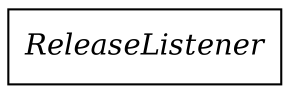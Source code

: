 strict digraph interface_diagram {
  rankdir=LR;
  ReleaseListener[
    label="ReleaseListener",
    URL="ReleaseListener.html",
    tooltip="org.as2lib.sample.filebrowser.view.navigation.ReleaseListener",
    fontname="Times-Italic",
    shape="record"
  ];
}
